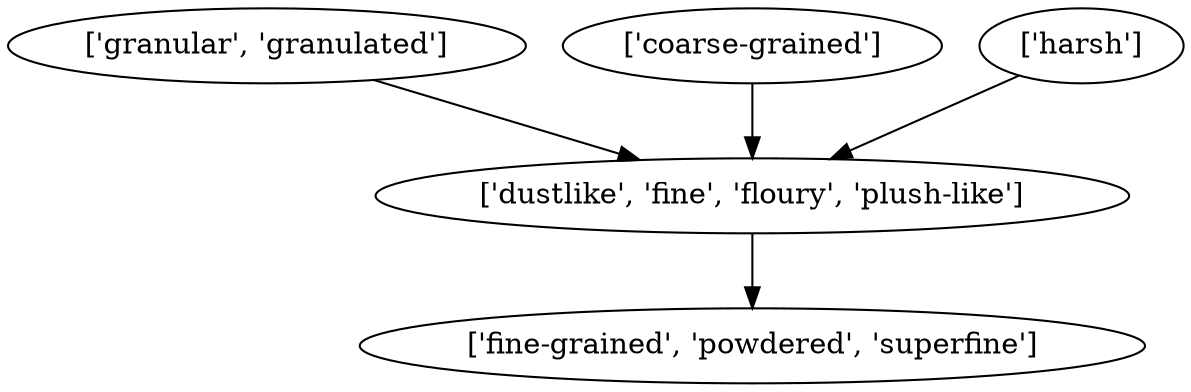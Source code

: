 strict digraph  {
	"['granular', 'granulated']" -> "['dustlike', 'fine', 'floury', 'plush-like']";
	"['dustlike', 'fine', 'floury', 'plush-like']" -> "['fine-grained', 'powdered', 'superfine']";
	"['coarse-grained']" -> "['dustlike', 'fine', 'floury', 'plush-like']";
	"['harsh']" -> "['dustlike', 'fine', 'floury', 'plush-like']";
}
